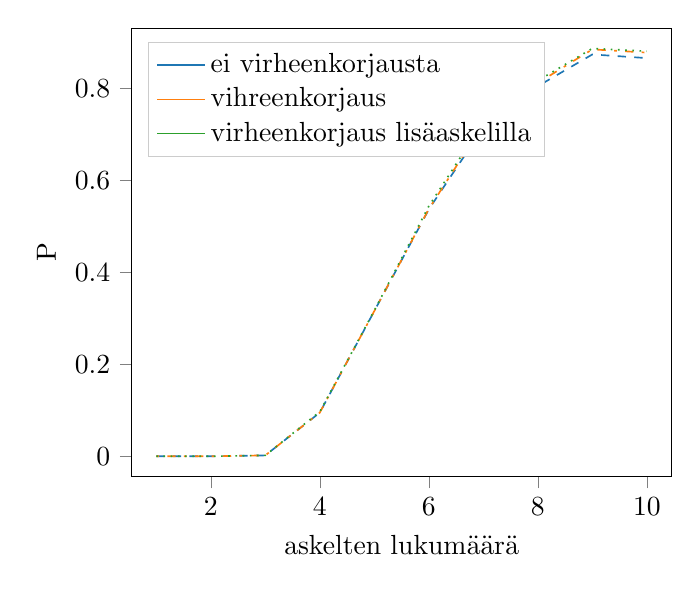 % This file was created by matplotlib2tikz v0.6.14.
\begin{tikzpicture}

\definecolor{color1}{rgb}{1,0.498,0.055}
\definecolor{color0}{rgb}{0.122,0.467,0.706}
\definecolor{color2}{rgb}{0.173,0.627,0.173}

\begin{axis}[
xlabel={askelten lukumäärä},
ylabel={P},
xmin=0.55, xmax=10.45,
ymin=-0.044, ymax=0.931,
tick align=outside,
tick pos=left,
x grid style={lightgray!92.026!black},
y grid style={lightgray!92.026!black},
legend cell align={left},
legend style={at={(0.03,0.97)}, anchor=north west, draw=white!80.0!black},
legend entries={{ei virheenkorjausta},{vihreenkorjaus},{virheenkorjaus lisäaskelilla}}
]
\addlegendimage{no markers, color0}
\addlegendimage{no markers, color1}
\addlegendimage{no markers, color2}
\addplot [semithick, color0, dashed]
table {%
1 0
2 0
3 0.002
4 0.095
5 0.316
6 0.537
7 0.715
8 0.805
9 0.874
10 0.866
};
\addplot [semithick, color1, dash pattern=on 1pt off 3pt on 3pt off 3pt]
table {%
1 0
2 0
3 0.002
4 0.095
5 0.316
6 0.538
7 0.722
8 0.812
9 0.885
10 0.878
};
\addplot [semithick, color2, dotted]
table {%
1 0
2 0
3 0.002
4 0.097
5 0.317
6 0.544
7 0.727
8 0.817
9 0.887
10 0.881
};
\end{axis}

\end{tikzpicture}